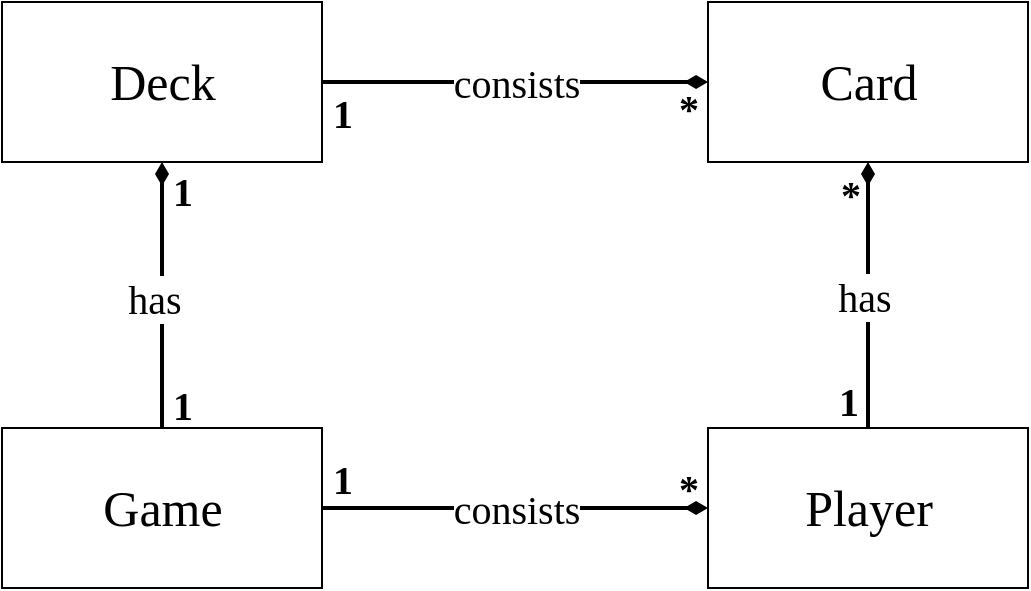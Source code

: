 <mxfile>
    <diagram id="xqMWFAWOM7p3nKXhT-H_" name="Page-1">
        <mxGraphModel dx="857" dy="614" grid="0" gridSize="10" guides="1" tooltips="1" connect="1" arrows="1" fold="1" page="0" pageScale="1" pageWidth="4681" pageHeight="3300" background="#ffffff" math="0" shadow="0">
            <root>
                <mxCell id="0"/>
                <mxCell id="1" parent="0"/>
                <mxCell id="63" style="edgeStyle=none;html=1;exitX=0.5;exitY=1;exitDx=0;exitDy=0;entryX=0.5;entryY=0;entryDx=0;entryDy=0;strokeWidth=2;fontFamily=Comic Sans MS;fontSize=20;endArrow=none;endFill=0;startArrow=diamondThin;startFill=1;" parent="1" source="30" target="33" edge="1">
                    <mxGeometry relative="1" as="geometry"/>
                </mxCell>
                <mxCell id="75" value="has" style="edgeLabel;html=1;align=center;verticalAlign=middle;resizable=0;points=[];fontSize=20;fontFamily=Comic Sans MS;" parent="63" vertex="1" connectable="0">
                    <mxGeometry x="0.258" y="-1" relative="1" as="geometry">
                        <mxPoint x="-1" y="-17" as="offset"/>
                    </mxGeometry>
                </mxCell>
                <mxCell id="30" value="&lt;font style=&quot;font-size: 25px;&quot; face=&quot;Comic Sans MS&quot;&gt;Card&lt;/font&gt;" style="html=1;fontSize=15;" parent="1" vertex="1">
                    <mxGeometry x="479" y="208" width="160" height="80" as="geometry"/>
                </mxCell>
                <mxCell id="60" style="edgeStyle=none;html=1;endArrow=diamondThin;endFill=1;strokeWidth=2;startArrow=none;startFill=0;" parent="1" source="32" target="30" edge="1">
                    <mxGeometry relative="1" as="geometry"/>
                </mxCell>
                <mxCell id="78" value="consists" style="edgeLabel;html=1;align=center;verticalAlign=middle;resizable=0;points=[];fontSize=20;fontFamily=Comic Sans MS;" parent="60" vertex="1" connectable="0">
                    <mxGeometry x="-0.141" relative="1" as="geometry">
                        <mxPoint x="14" as="offset"/>
                    </mxGeometry>
                </mxCell>
                <mxCell id="64" style="edgeStyle=none;html=1;entryX=0.5;entryY=0;entryDx=0;entryDy=0;strokeWidth=2;fontFamily=Comic Sans MS;fontSize=20;endArrow=none;endFill=0;startArrow=diamondThin;startFill=1;" parent="1" source="32" target="34" edge="1">
                    <mxGeometry relative="1" as="geometry"/>
                </mxCell>
                <mxCell id="80" value="has" style="edgeLabel;html=1;align=center;verticalAlign=middle;resizable=0;points=[];fontSize=20;fontFamily=Comic Sans MS;" parent="64" vertex="1" connectable="0">
                    <mxGeometry x="0.133" y="-3" relative="1" as="geometry">
                        <mxPoint x="-1" y="-8" as="offset"/>
                    </mxGeometry>
                </mxCell>
                <mxCell id="32" value="&lt;font style=&quot;font-size: 25px;&quot; face=&quot;Comic Sans MS&quot;&gt;Deck&lt;/font&gt;" style="html=1;fontSize=15;" parent="1" vertex="1">
                    <mxGeometry x="126" y="208" width="160" height="80" as="geometry"/>
                </mxCell>
                <mxCell id="33" value="&lt;font style=&quot;font-size: 25px;&quot; face=&quot;Comic Sans MS&quot;&gt;Player&lt;/font&gt;" style="html=1;fontSize=15;" parent="1" vertex="1">
                    <mxGeometry x="479" y="421" width="160" height="80" as="geometry"/>
                </mxCell>
                <mxCell id="65" style="edgeStyle=none;html=1;exitX=1;exitY=0.5;exitDx=0;exitDy=0;entryX=0;entryY=0.5;entryDx=0;entryDy=0;strokeWidth=2;fontFamily=Comic Sans MS;fontSize=20;endArrow=diamondThin;endFill=1;" parent="1" source="34" target="33" edge="1">
                    <mxGeometry relative="1" as="geometry"/>
                </mxCell>
                <mxCell id="79" value="consists" style="edgeLabel;html=1;align=center;verticalAlign=middle;resizable=0;points=[];fontSize=20;fontFamily=Comic Sans MS;" parent="65" vertex="1" connectable="0">
                    <mxGeometry x="-0.173" relative="1" as="geometry">
                        <mxPoint x="17" as="offset"/>
                    </mxGeometry>
                </mxCell>
                <mxCell id="34" value="&lt;font style=&quot;font-size: 25px;&quot; face=&quot;Comic Sans MS&quot;&gt;Game&lt;/font&gt;" style="html=1;fontSize=15;" parent="1" vertex="1">
                    <mxGeometry x="126" y="421" width="160" height="80" as="geometry"/>
                </mxCell>
                <mxCell id="68" value="1" style="text;align=center;fontStyle=1;verticalAlign=middle;spacingLeft=3;spacingRight=3;strokeColor=none;rotatable=0;points=[[0,0.5],[1,0.5]];portConstraint=eastwest;fontFamily=Comic Sans MS;fontSize=20;" parent="1" vertex="1">
                    <mxGeometry x="211" y="395" width="11" height="26" as="geometry"/>
                </mxCell>
                <mxCell id="70" value="1" style="text;align=center;fontStyle=1;verticalAlign=middle;spacingLeft=3;spacingRight=3;strokeColor=none;rotatable=0;points=[[0,0.5],[1,0.5]];portConstraint=eastwest;fontFamily=Comic Sans MS;fontSize=20;" parent="1" vertex="1">
                    <mxGeometry x="210" y="288" width="13" height="26" as="geometry"/>
                </mxCell>
                <mxCell id="71" value="1" style="text;align=center;fontStyle=1;verticalAlign=middle;spacingLeft=3;spacingRight=3;strokeColor=none;rotatable=0;points=[[0,0.5],[1,0.5]];portConstraint=eastwest;fontFamily=Comic Sans MS;fontSize=20;" parent="1" vertex="1">
                    <mxGeometry x="291" y="432" width="11" height="26" as="geometry"/>
                </mxCell>
                <mxCell id="72" value="*" style="text;align=center;fontStyle=1;verticalAlign=middle;spacingLeft=3;spacingRight=3;strokeColor=none;rotatable=0;points=[[0,0.5],[1,0.5]];portConstraint=eastwest;fontFamily=Comic Sans MS;fontSize=20;" parent="1" vertex="1">
                    <mxGeometry x="463" y="441" width="13" height="17" as="geometry"/>
                </mxCell>
                <mxCell id="73" value="*" style="text;align=center;fontStyle=1;verticalAlign=middle;spacingLeft=3;spacingRight=3;strokeColor=none;rotatable=0;points=[[0,0.5],[1,0.5]];portConstraint=eastwest;fontFamily=Comic Sans MS;fontSize=20;" parent="1" vertex="1">
                    <mxGeometry x="463" y="251" width="13" height="17" as="geometry"/>
                </mxCell>
                <mxCell id="74" value="1" style="text;align=center;fontStyle=1;verticalAlign=middle;spacingLeft=3;spacingRight=3;strokeColor=none;rotatable=0;points=[[0,0.5],[1,0.5]];portConstraint=eastwest;fontFamily=Comic Sans MS;fontSize=20;" parent="1" vertex="1">
                    <mxGeometry x="291" y="249" width="11" height="26" as="geometry"/>
                </mxCell>
                <mxCell id="76" value="1" style="text;align=center;fontStyle=1;verticalAlign=middle;spacingLeft=3;spacingRight=3;strokeColor=none;rotatable=0;points=[[0,0.5],[1,0.5]];portConstraint=eastwest;fontFamily=Comic Sans MS;fontSize=20;" parent="1" vertex="1">
                    <mxGeometry x="544" y="393" width="11" height="26" as="geometry"/>
                </mxCell>
                <mxCell id="77" value="*" style="text;align=center;fontStyle=1;verticalAlign=middle;spacingLeft=3;spacingRight=3;strokeColor=none;rotatable=0;points=[[0,0.5],[1,0.5]];portConstraint=eastwest;fontFamily=Comic Sans MS;fontSize=20;" parent="1" vertex="1">
                    <mxGeometry x="544" y="294" width="13" height="17" as="geometry"/>
                </mxCell>
            </root>
        </mxGraphModel>
    </diagram>
</mxfile>